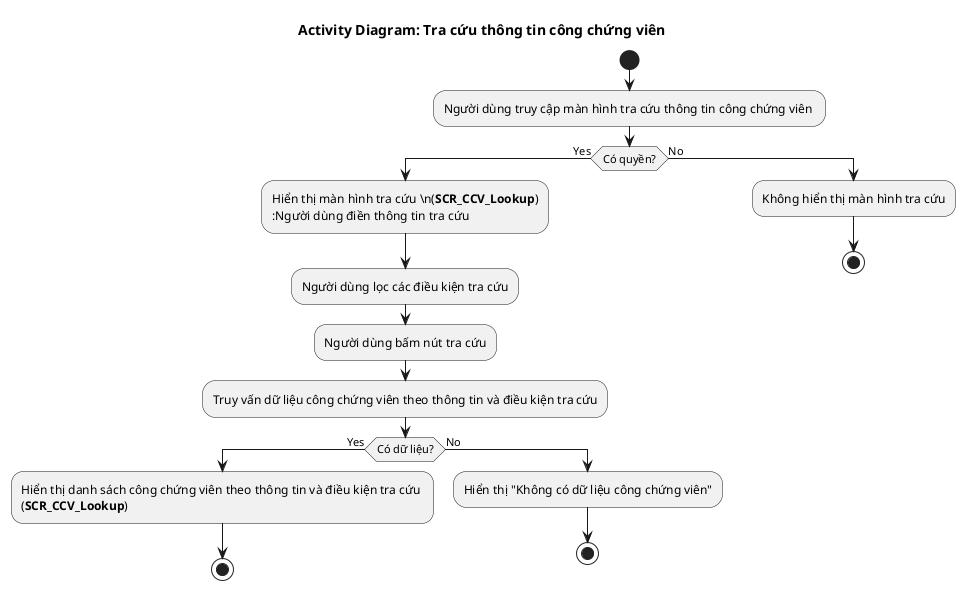 @startuml AD_CCV_Lookup
!pragma layout smetana
title Activity Diagram: Tra cứu thông tin công chứng viên 

start
:Người dùng truy cập màn hình tra cứu thông tin công chứng viên ;
if (Có quyền?) then (Yes)
  :Hiển thị màn hình tra cứu \n(**SCR_CCV_Lookup**)
  :Người dùng điền thông tin tra cứu;
  :Người dùng lọc các điều kiện tra cứu;
  :Người dùng bấm nút tra cứu;
  :Truy vấn dữ liệu công chứng viên theo thông tin và điều kiện tra cứu;
  if (Có dữ liệu?) then (Yes)
    :Hiển thị danh sách công chứng viên theo thông tin và điều kiện tra cứu \n(**SCR_CCV_Lookup**);
    stop
  else (No)
    :Hiển thị "Không có dữ liệu công chứng viên";
    stop
  endif
else (No)
  :Không hiển thị màn hình tra cứu;
  stop
endif
@enduml